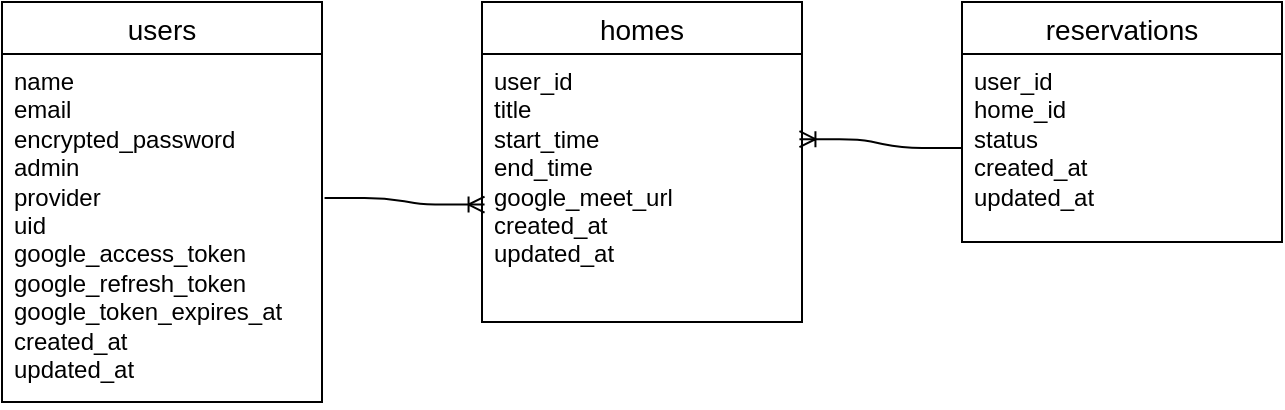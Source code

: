 <mxfile>
    <diagram id="_v56jvt01DSDqz4S0sUj" name="ページ1">
        <mxGraphModel dx="816" dy="499" grid="1" gridSize="10" guides="1" tooltips="1" connect="1" arrows="1" fold="1" page="1" pageScale="1" pageWidth="827" pageHeight="1169" math="0" shadow="0">
            <root>
                <mxCell id="0"/>
                <mxCell id="1" parent="0"/>
                <mxCell id="4" value="homes" style="swimlane;fontStyle=0;childLayout=stackLayout;horizontal=1;startSize=26;horizontalStack=0;resizeParent=1;resizeParentMax=0;resizeLast=0;collapsible=1;marginBottom=0;align=center;fontSize=14;" vertex="1" parent="1">
                    <mxGeometry x="280" y="200" width="160" height="160" as="geometry"/>
                </mxCell>
                <mxCell id="5" value="&lt;div&gt;&lt;font color=&quot;#000000&quot;&gt;user_id&amp;nbsp;&amp;nbsp;&lt;/font&gt;&lt;/div&gt;&lt;div&gt;&lt;font color=&quot;#000000&quot;&gt;title&amp;nbsp;&amp;nbsp;&lt;/font&gt;&lt;/div&gt;&lt;div&gt;&lt;font color=&quot;#000000&quot;&gt;start_time&amp;nbsp;&amp;nbsp;&lt;/font&gt;&lt;/div&gt;&lt;div&gt;&lt;font color=&quot;#000000&quot;&gt;end_time&amp;nbsp;&amp;nbsp;&lt;/font&gt;&lt;/div&gt;&lt;div&gt;&lt;font color=&quot;#000000&quot;&gt;google_meet_url&amp;nbsp;&amp;nbsp;&lt;/font&gt;&lt;/div&gt;&lt;div&gt;&lt;font color=&quot;#000000&quot;&gt;created_at&amp;nbsp;&amp;nbsp;&lt;/font&gt;&lt;/div&gt;&lt;div&gt;&lt;font color=&quot;#000000&quot;&gt;updated_at&lt;/font&gt;&lt;/div&gt;" style="text;strokeColor=none;fillColor=none;spacingLeft=4;spacingRight=4;overflow=hidden;rotatable=0;points=[[0,0.5],[1,0.5]];portConstraint=eastwest;fontSize=12;whiteSpace=wrap;html=1;" vertex="1" parent="4">
                    <mxGeometry y="26" width="160" height="134" as="geometry"/>
                </mxCell>
                <mxCell id="8" value="users" style="swimlane;fontStyle=0;childLayout=stackLayout;horizontal=1;startSize=26;horizontalStack=0;resizeParent=1;resizeParentMax=0;resizeLast=0;collapsible=1;marginBottom=0;align=center;fontSize=14;" vertex="1" parent="1">
                    <mxGeometry x="40" y="200" width="160" height="200" as="geometry"/>
                </mxCell>
                <mxCell id="9" value="&lt;div&gt;&lt;font color=&quot;#000000&quot;&gt;name&amp;nbsp;&amp;nbsp;&lt;/font&gt;&lt;/div&gt;&lt;div&gt;&lt;font color=&quot;#000000&quot;&gt;email&amp;nbsp;&amp;nbsp;&lt;/font&gt;&lt;/div&gt;&lt;div&gt;&lt;font color=&quot;#000000&quot;&gt;encrypted_password&amp;nbsp;&amp;nbsp;&lt;/font&gt;&lt;/div&gt;&lt;div&gt;&lt;font color=&quot;#000000&quot;&gt;admin&amp;nbsp;&amp;nbsp;&lt;/font&gt;&lt;/div&gt;&lt;div&gt;&lt;font color=&quot;#000000&quot;&gt;provider&amp;nbsp;&amp;nbsp;&lt;/font&gt;&lt;/div&gt;&lt;div&gt;&lt;font color=&quot;#000000&quot;&gt;uid&amp;nbsp;&amp;nbsp;&lt;/font&gt;&lt;/div&gt;&lt;div&gt;&lt;font color=&quot;#000000&quot;&gt;google_access_token&amp;nbsp;&amp;nbsp;&lt;/font&gt;&lt;/div&gt;&lt;div&gt;&lt;font color=&quot;#000000&quot;&gt;google_refresh_token&amp;nbsp;&amp;nbsp;&lt;/font&gt;&lt;/div&gt;&lt;div&gt;&lt;font color=&quot;#000000&quot;&gt;google_token_expires_at&amp;nbsp;&amp;nbsp;&lt;/font&gt;&lt;/div&gt;&lt;div&gt;&lt;font color=&quot;#000000&quot;&gt;created_at&amp;nbsp;&amp;nbsp;&lt;/font&gt;&lt;/div&gt;&lt;div&gt;&lt;font color=&quot;#000000&quot;&gt;updated_at&lt;/font&gt;&lt;/div&gt;" style="text;strokeColor=none;fillColor=none;spacingLeft=4;spacingRight=4;overflow=hidden;rotatable=0;points=[[0,0.5],[1,0.5]];portConstraint=eastwest;fontSize=12;whiteSpace=wrap;html=1;" vertex="1" parent="8">
                    <mxGeometry y="26" width="160" height="174" as="geometry"/>
                </mxCell>
                <mxCell id="12" value="reservations" style="swimlane;fontStyle=0;childLayout=stackLayout;horizontal=1;startSize=26;horizontalStack=0;resizeParent=1;resizeParentMax=0;resizeLast=0;collapsible=1;marginBottom=0;align=center;fontSize=14;" vertex="1" parent="1">
                    <mxGeometry x="520" y="200" width="160" height="120" as="geometry"/>
                </mxCell>
                <mxCell id="13" value="&lt;div&gt;&lt;font color=&quot;#000000&quot;&gt;user_id&amp;nbsp;&amp;nbsp;&lt;/font&gt;&lt;/div&gt;&lt;div&gt;&lt;font color=&quot;#000000&quot;&gt;home_id&amp;nbsp;&amp;nbsp;&lt;/font&gt;&lt;/div&gt;&lt;div&gt;&lt;font color=&quot;#000000&quot;&gt;status&amp;nbsp;&amp;nbsp;&lt;/font&gt;&lt;/div&gt;&lt;div&gt;&lt;font color=&quot;#000000&quot;&gt;created_at&amp;nbsp;&amp;nbsp;&lt;/font&gt;&lt;/div&gt;&lt;div&gt;&lt;font color=&quot;#000000&quot;&gt;updated_at&lt;/font&gt;&lt;/div&gt;" style="text;strokeColor=none;fillColor=none;spacingLeft=4;spacingRight=4;overflow=hidden;rotatable=0;points=[[0,0.5],[1,0.5]];portConstraint=eastwest;fontSize=12;whiteSpace=wrap;html=1;" vertex="1" parent="12">
                    <mxGeometry y="26" width="160" height="94" as="geometry"/>
                </mxCell>
                <mxCell id="16" value="" style="edgeStyle=entityRelationEdgeStyle;fontSize=12;html=1;endArrow=ERoneToMany;exitX=1.008;exitY=0.414;exitDx=0;exitDy=0;exitPerimeter=0;entryX=0.008;entryY=0.562;entryDx=0;entryDy=0;entryPerimeter=0;" edge="1" parent="1" source="9" target="5">
                    <mxGeometry width="100" height="100" relative="1" as="geometry">
                        <mxPoint x="360" y="310" as="sourcePoint"/>
                        <mxPoint x="460" y="210" as="targetPoint"/>
                        <Array as="points">
                            <mxPoint x="250" y="290"/>
                            <mxPoint x="270" y="300"/>
                        </Array>
                    </mxGeometry>
                </mxCell>
                <mxCell id="17" value="" style="edgeStyle=entityRelationEdgeStyle;fontSize=12;html=1;endArrow=ERoneToMany;entryX=0.992;entryY=0.318;entryDx=0;entryDy=0;entryPerimeter=0;exitX=0;exitY=0.5;exitDx=0;exitDy=0;" edge="1" parent="1" source="13" target="5">
                    <mxGeometry width="100" height="100" relative="1" as="geometry">
                        <mxPoint x="360" y="310" as="sourcePoint"/>
                        <mxPoint x="460" y="210" as="targetPoint"/>
                    </mxGeometry>
                </mxCell>
            </root>
        </mxGraphModel>
    </diagram>
</mxfile>